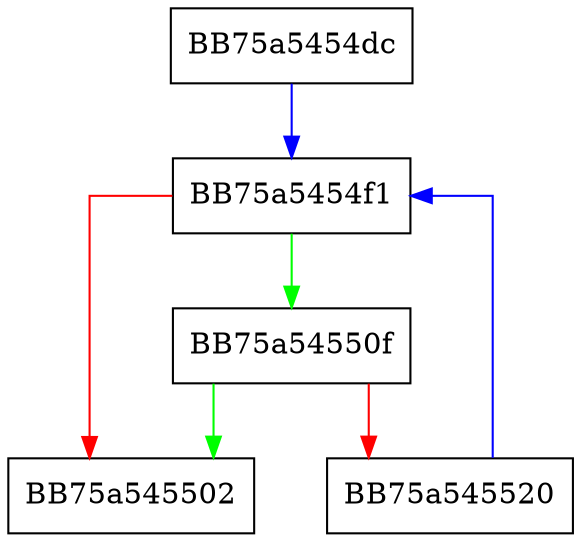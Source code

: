 digraph EnumAdvance {
  node [shape="box"];
  graph [splines=ortho];
  BB75a5454dc -> BB75a5454f1 [color="blue"];
  BB75a5454f1 -> BB75a54550f [color="green"];
  BB75a5454f1 -> BB75a545502 [color="red"];
  BB75a54550f -> BB75a545502 [color="green"];
  BB75a54550f -> BB75a545520 [color="red"];
  BB75a545520 -> BB75a5454f1 [color="blue"];
}